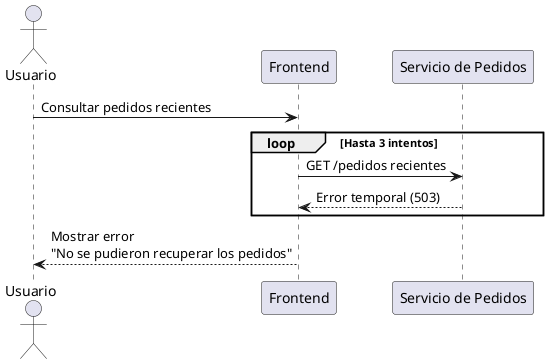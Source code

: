 @startuml
actor Usuario
participant "Frontend" as FE
participant "Servicio de Pedidos" as Orders

Usuario -> FE : Consultar pedidos recientes

loop Hasta 3 intentos
  FE -> Orders : GET /pedidos recientes
  Orders --> FE : Error temporal (503)
end

FE --> Usuario : Mostrar error\n"No se pudieron recuperar los pedidos"
@enduml
